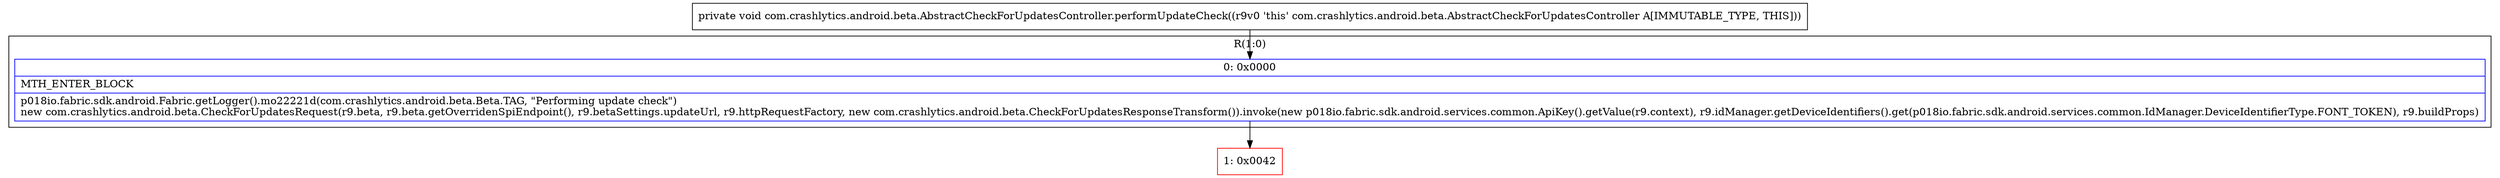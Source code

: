 digraph "CFG forcom.crashlytics.android.beta.AbstractCheckForUpdatesController.performUpdateCheck()V" {
subgraph cluster_Region_1985950411 {
label = "R(1:0)";
node [shape=record,color=blue];
Node_0 [shape=record,label="{0\:\ 0x0000|MTH_ENTER_BLOCK\l|p018io.fabric.sdk.android.Fabric.getLogger().mo22221d(com.crashlytics.android.beta.Beta.TAG, \"Performing update check\")\lnew com.crashlytics.android.beta.CheckForUpdatesRequest(r9.beta, r9.beta.getOverridenSpiEndpoint(), r9.betaSettings.updateUrl, r9.httpRequestFactory, new com.crashlytics.android.beta.CheckForUpdatesResponseTransform()).invoke(new p018io.fabric.sdk.android.services.common.ApiKey().getValue(r9.context), r9.idManager.getDeviceIdentifiers().get(p018io.fabric.sdk.android.services.common.IdManager.DeviceIdentifierType.FONT_TOKEN), r9.buildProps)\l}"];
}
Node_1 [shape=record,color=red,label="{1\:\ 0x0042}"];
MethodNode[shape=record,label="{private void com.crashlytics.android.beta.AbstractCheckForUpdatesController.performUpdateCheck((r9v0 'this' com.crashlytics.android.beta.AbstractCheckForUpdatesController A[IMMUTABLE_TYPE, THIS])) }"];
MethodNode -> Node_0;
Node_0 -> Node_1;
}

